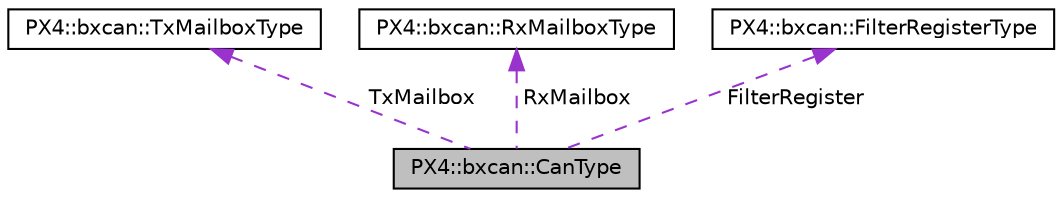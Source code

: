 digraph "PX4::bxcan::CanType"
{
 // INTERACTIVE_SVG=YES
  edge [fontname="Helvetica",fontsize="10",labelfontname="Helvetica",labelfontsize="10"];
  node [fontname="Helvetica",fontsize="10",shape=record];
  Node1 [label="PX4::bxcan::CanType",height=0.2,width=0.4,color="black", fillcolor="grey75", style="filled", fontcolor="black"];
  Node2 -> Node1 [dir="back",color="darkorchid3",fontsize="10",style="dashed",label=" TxMailbox" ,fontname="Helvetica"];
  Node2 [label="PX4::bxcan::TxMailboxType",height=0.2,width=0.4,color="black", fillcolor="white", style="filled",URL="$structPX4_1_1bxcan_1_1TxMailboxType.html"];
  Node3 -> Node1 [dir="back",color="darkorchid3",fontsize="10",style="dashed",label=" RxMailbox" ,fontname="Helvetica"];
  Node3 [label="PX4::bxcan::RxMailboxType",height=0.2,width=0.4,color="black", fillcolor="white", style="filled",URL="$structPX4_1_1bxcan_1_1RxMailboxType.html"];
  Node4 -> Node1 [dir="back",color="darkorchid3",fontsize="10",style="dashed",label=" FilterRegister" ,fontname="Helvetica"];
  Node4 [label="PX4::bxcan::FilterRegisterType",height=0.2,width=0.4,color="black", fillcolor="white", style="filled",URL="$structPX4_1_1bxcan_1_1FilterRegisterType.html"];
}
